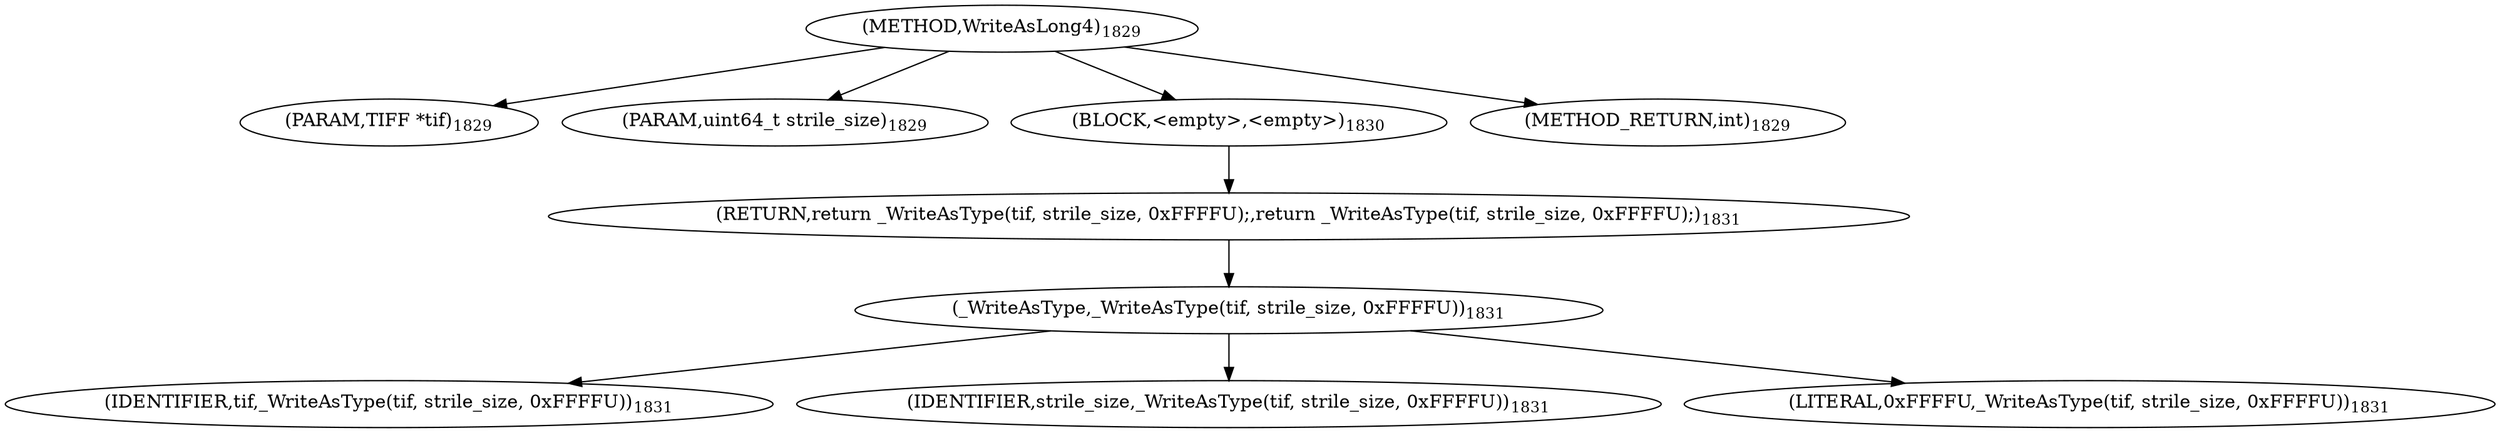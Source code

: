 digraph "WriteAsLong4" {  
"68856" [label = <(METHOD,WriteAsLong4)<SUB>1829</SUB>> ]
"68857" [label = <(PARAM,TIFF *tif)<SUB>1829</SUB>> ]
"68858" [label = <(PARAM,uint64_t strile_size)<SUB>1829</SUB>> ]
"68859" [label = <(BLOCK,&lt;empty&gt;,&lt;empty&gt;)<SUB>1830</SUB>> ]
"68860" [label = <(RETURN,return _WriteAsType(tif, strile_size, 0xFFFFU);,return _WriteAsType(tif, strile_size, 0xFFFFU);)<SUB>1831</SUB>> ]
"68861" [label = <(_WriteAsType,_WriteAsType(tif, strile_size, 0xFFFFU))<SUB>1831</SUB>> ]
"68862" [label = <(IDENTIFIER,tif,_WriteAsType(tif, strile_size, 0xFFFFU))<SUB>1831</SUB>> ]
"68863" [label = <(IDENTIFIER,strile_size,_WriteAsType(tif, strile_size, 0xFFFFU))<SUB>1831</SUB>> ]
"68864" [label = <(LITERAL,0xFFFFU,_WriteAsType(tif, strile_size, 0xFFFFU))<SUB>1831</SUB>> ]
"68865" [label = <(METHOD_RETURN,int)<SUB>1829</SUB>> ]
  "68856" -> "68857" 
  "68856" -> "68858" 
  "68856" -> "68859" 
  "68856" -> "68865" 
  "68859" -> "68860" 
  "68860" -> "68861" 
  "68861" -> "68862" 
  "68861" -> "68863" 
  "68861" -> "68864" 
}
